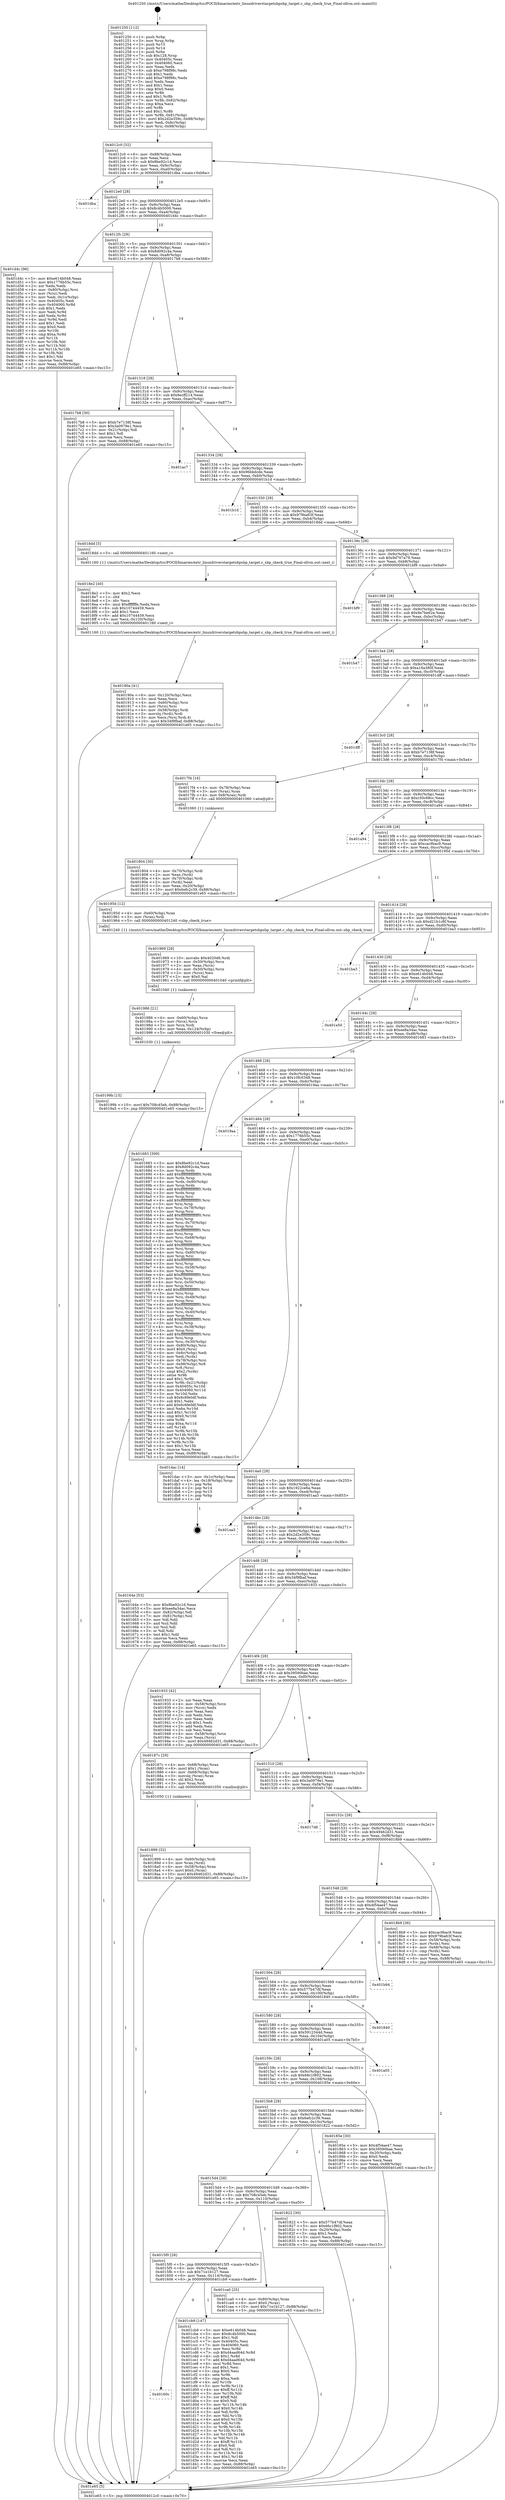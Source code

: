 digraph "0x401250" {
  label = "0x401250 (/mnt/c/Users/mathe/Desktop/tcc/POCII/binaries/extr_linuxdriverstargetsbpsbp_target.c_sbp_check_true_Final-ollvm.out::main(0))"
  labelloc = "t"
  node[shape=record]

  Entry [label="",width=0.3,height=0.3,shape=circle,fillcolor=black,style=filled]
  "0x4012c0" [label="{
     0x4012c0 [32]\l
     | [instrs]\l
     &nbsp;&nbsp;0x4012c0 \<+6\>: mov -0x88(%rbp),%eax\l
     &nbsp;&nbsp;0x4012c6 \<+2\>: mov %eax,%ecx\l
     &nbsp;&nbsp;0x4012c8 \<+6\>: sub $0x8be92c1d,%ecx\l
     &nbsp;&nbsp;0x4012ce \<+6\>: mov %eax,-0x9c(%rbp)\l
     &nbsp;&nbsp;0x4012d4 \<+6\>: mov %ecx,-0xa0(%rbp)\l
     &nbsp;&nbsp;0x4012da \<+6\>: je 0000000000401dba \<main+0xb6a\>\l
  }"]
  "0x401dba" [label="{
     0x401dba\l
  }", style=dashed]
  "0x4012e0" [label="{
     0x4012e0 [28]\l
     | [instrs]\l
     &nbsp;&nbsp;0x4012e0 \<+5\>: jmp 00000000004012e5 \<main+0x95\>\l
     &nbsp;&nbsp;0x4012e5 \<+6\>: mov -0x9c(%rbp),%eax\l
     &nbsp;&nbsp;0x4012eb \<+5\>: sub $0x8c4b5000,%eax\l
     &nbsp;&nbsp;0x4012f0 \<+6\>: mov %eax,-0xa4(%rbp)\l
     &nbsp;&nbsp;0x4012f6 \<+6\>: je 0000000000401d4c \<main+0xafc\>\l
  }"]
  Exit [label="",width=0.3,height=0.3,shape=circle,fillcolor=black,style=filled,peripheries=2]
  "0x401d4c" [label="{
     0x401d4c [96]\l
     | [instrs]\l
     &nbsp;&nbsp;0x401d4c \<+5\>: mov $0xe614b048,%eax\l
     &nbsp;&nbsp;0x401d51 \<+5\>: mov $0x1776b55c,%ecx\l
     &nbsp;&nbsp;0x401d56 \<+2\>: xor %edx,%edx\l
     &nbsp;&nbsp;0x401d58 \<+4\>: mov -0x80(%rbp),%rsi\l
     &nbsp;&nbsp;0x401d5c \<+2\>: mov (%rsi),%edi\l
     &nbsp;&nbsp;0x401d5e \<+3\>: mov %edi,-0x1c(%rbp)\l
     &nbsp;&nbsp;0x401d61 \<+7\>: mov 0x40405c,%edi\l
     &nbsp;&nbsp;0x401d68 \<+8\>: mov 0x404060,%r8d\l
     &nbsp;&nbsp;0x401d70 \<+3\>: sub $0x1,%edx\l
     &nbsp;&nbsp;0x401d73 \<+3\>: mov %edi,%r9d\l
     &nbsp;&nbsp;0x401d76 \<+3\>: add %edx,%r9d\l
     &nbsp;&nbsp;0x401d79 \<+4\>: imul %r9d,%edi\l
     &nbsp;&nbsp;0x401d7d \<+3\>: and $0x1,%edi\l
     &nbsp;&nbsp;0x401d80 \<+3\>: cmp $0x0,%edi\l
     &nbsp;&nbsp;0x401d83 \<+4\>: sete %r10b\l
     &nbsp;&nbsp;0x401d87 \<+4\>: cmp $0xa,%r8d\l
     &nbsp;&nbsp;0x401d8b \<+4\>: setl %r11b\l
     &nbsp;&nbsp;0x401d8f \<+3\>: mov %r10b,%bl\l
     &nbsp;&nbsp;0x401d92 \<+3\>: and %r11b,%bl\l
     &nbsp;&nbsp;0x401d95 \<+3\>: xor %r11b,%r10b\l
     &nbsp;&nbsp;0x401d98 \<+3\>: or %r10b,%bl\l
     &nbsp;&nbsp;0x401d9b \<+3\>: test $0x1,%bl\l
     &nbsp;&nbsp;0x401d9e \<+3\>: cmovne %ecx,%eax\l
     &nbsp;&nbsp;0x401da1 \<+6\>: mov %eax,-0x88(%rbp)\l
     &nbsp;&nbsp;0x401da7 \<+5\>: jmp 0000000000401e65 \<main+0xc15\>\l
  }"]
  "0x4012fc" [label="{
     0x4012fc [28]\l
     | [instrs]\l
     &nbsp;&nbsp;0x4012fc \<+5\>: jmp 0000000000401301 \<main+0xb1\>\l
     &nbsp;&nbsp;0x401301 \<+6\>: mov -0x9c(%rbp),%eax\l
     &nbsp;&nbsp;0x401307 \<+5\>: sub $0x8d092c4a,%eax\l
     &nbsp;&nbsp;0x40130c \<+6\>: mov %eax,-0xa8(%rbp)\l
     &nbsp;&nbsp;0x401312 \<+6\>: je 00000000004017b8 \<main+0x568\>\l
  }"]
  "0x40160c" [label="{
     0x40160c\l
  }", style=dashed]
  "0x4017b8" [label="{
     0x4017b8 [30]\l
     | [instrs]\l
     &nbsp;&nbsp;0x4017b8 \<+5\>: mov $0xb7e7138f,%eax\l
     &nbsp;&nbsp;0x4017bd \<+5\>: mov $0x3a0979e1,%ecx\l
     &nbsp;&nbsp;0x4017c2 \<+3\>: mov -0x21(%rbp),%dl\l
     &nbsp;&nbsp;0x4017c5 \<+3\>: test $0x1,%dl\l
     &nbsp;&nbsp;0x4017c8 \<+3\>: cmovne %ecx,%eax\l
     &nbsp;&nbsp;0x4017cb \<+6\>: mov %eax,-0x88(%rbp)\l
     &nbsp;&nbsp;0x4017d1 \<+5\>: jmp 0000000000401e65 \<main+0xc15\>\l
  }"]
  "0x401318" [label="{
     0x401318 [28]\l
     | [instrs]\l
     &nbsp;&nbsp;0x401318 \<+5\>: jmp 000000000040131d \<main+0xcd\>\l
     &nbsp;&nbsp;0x40131d \<+6\>: mov -0x9c(%rbp),%eax\l
     &nbsp;&nbsp;0x401323 \<+5\>: sub $0x8ecff214,%eax\l
     &nbsp;&nbsp;0x401328 \<+6\>: mov %eax,-0xac(%rbp)\l
     &nbsp;&nbsp;0x40132e \<+6\>: je 0000000000401ac7 \<main+0x877\>\l
  }"]
  "0x401cb9" [label="{
     0x401cb9 [147]\l
     | [instrs]\l
     &nbsp;&nbsp;0x401cb9 \<+5\>: mov $0xe614b048,%eax\l
     &nbsp;&nbsp;0x401cbe \<+5\>: mov $0x8c4b5000,%ecx\l
     &nbsp;&nbsp;0x401cc3 \<+2\>: mov $0x1,%dl\l
     &nbsp;&nbsp;0x401cc5 \<+7\>: mov 0x40405c,%esi\l
     &nbsp;&nbsp;0x401ccc \<+7\>: mov 0x404060,%edi\l
     &nbsp;&nbsp;0x401cd3 \<+3\>: mov %esi,%r8d\l
     &nbsp;&nbsp;0x401cd6 \<+7\>: sub $0xd4aad64d,%r8d\l
     &nbsp;&nbsp;0x401cdd \<+4\>: sub $0x1,%r8d\l
     &nbsp;&nbsp;0x401ce1 \<+7\>: add $0xd4aad64d,%r8d\l
     &nbsp;&nbsp;0x401ce8 \<+4\>: imul %r8d,%esi\l
     &nbsp;&nbsp;0x401cec \<+3\>: and $0x1,%esi\l
     &nbsp;&nbsp;0x401cef \<+3\>: cmp $0x0,%esi\l
     &nbsp;&nbsp;0x401cf2 \<+4\>: sete %r9b\l
     &nbsp;&nbsp;0x401cf6 \<+3\>: cmp $0xa,%edi\l
     &nbsp;&nbsp;0x401cf9 \<+4\>: setl %r10b\l
     &nbsp;&nbsp;0x401cfd \<+3\>: mov %r9b,%r11b\l
     &nbsp;&nbsp;0x401d00 \<+4\>: xor $0xff,%r11b\l
     &nbsp;&nbsp;0x401d04 \<+3\>: mov %r10b,%bl\l
     &nbsp;&nbsp;0x401d07 \<+3\>: xor $0xff,%bl\l
     &nbsp;&nbsp;0x401d0a \<+3\>: xor $0x0,%dl\l
     &nbsp;&nbsp;0x401d0d \<+3\>: mov %r11b,%r14b\l
     &nbsp;&nbsp;0x401d10 \<+4\>: and $0x0,%r14b\l
     &nbsp;&nbsp;0x401d14 \<+3\>: and %dl,%r9b\l
     &nbsp;&nbsp;0x401d17 \<+3\>: mov %bl,%r15b\l
     &nbsp;&nbsp;0x401d1a \<+4\>: and $0x0,%r15b\l
     &nbsp;&nbsp;0x401d1e \<+3\>: and %dl,%r10b\l
     &nbsp;&nbsp;0x401d21 \<+3\>: or %r9b,%r14b\l
     &nbsp;&nbsp;0x401d24 \<+3\>: or %r10b,%r15b\l
     &nbsp;&nbsp;0x401d27 \<+3\>: xor %r15b,%r14b\l
     &nbsp;&nbsp;0x401d2a \<+3\>: or %bl,%r11b\l
     &nbsp;&nbsp;0x401d2d \<+4\>: xor $0xff,%r11b\l
     &nbsp;&nbsp;0x401d31 \<+3\>: or $0x0,%dl\l
     &nbsp;&nbsp;0x401d34 \<+3\>: and %dl,%r11b\l
     &nbsp;&nbsp;0x401d37 \<+3\>: or %r11b,%r14b\l
     &nbsp;&nbsp;0x401d3a \<+4\>: test $0x1,%r14b\l
     &nbsp;&nbsp;0x401d3e \<+3\>: cmovne %ecx,%eax\l
     &nbsp;&nbsp;0x401d41 \<+6\>: mov %eax,-0x88(%rbp)\l
     &nbsp;&nbsp;0x401d47 \<+5\>: jmp 0000000000401e65 \<main+0xc15\>\l
  }"]
  "0x401ac7" [label="{
     0x401ac7\l
  }", style=dashed]
  "0x401334" [label="{
     0x401334 [28]\l
     | [instrs]\l
     &nbsp;&nbsp;0x401334 \<+5\>: jmp 0000000000401339 \<main+0xe9\>\l
     &nbsp;&nbsp;0x401339 \<+6\>: mov -0x9c(%rbp),%eax\l
     &nbsp;&nbsp;0x40133f \<+5\>: sub $0x96bbdcde,%eax\l
     &nbsp;&nbsp;0x401344 \<+6\>: mov %eax,-0xb0(%rbp)\l
     &nbsp;&nbsp;0x40134a \<+6\>: je 0000000000401b1d \<main+0x8cd\>\l
  }"]
  "0x4015f0" [label="{
     0x4015f0 [28]\l
     | [instrs]\l
     &nbsp;&nbsp;0x4015f0 \<+5\>: jmp 00000000004015f5 \<main+0x3a5\>\l
     &nbsp;&nbsp;0x4015f5 \<+6\>: mov -0x9c(%rbp),%eax\l
     &nbsp;&nbsp;0x4015fb \<+5\>: sub $0x71e1b127,%eax\l
     &nbsp;&nbsp;0x401600 \<+6\>: mov %eax,-0x114(%rbp)\l
     &nbsp;&nbsp;0x401606 \<+6\>: je 0000000000401cb9 \<main+0xa69\>\l
  }"]
  "0x401b1d" [label="{
     0x401b1d\l
  }", style=dashed]
  "0x401350" [label="{
     0x401350 [28]\l
     | [instrs]\l
     &nbsp;&nbsp;0x401350 \<+5\>: jmp 0000000000401355 \<main+0x105\>\l
     &nbsp;&nbsp;0x401355 \<+6\>: mov -0x9c(%rbp),%eax\l
     &nbsp;&nbsp;0x40135b \<+5\>: sub $0x979ba63f,%eax\l
     &nbsp;&nbsp;0x401360 \<+6\>: mov %eax,-0xb4(%rbp)\l
     &nbsp;&nbsp;0x401366 \<+6\>: je 00000000004018dd \<main+0x68d\>\l
  }"]
  "0x401ca0" [label="{
     0x401ca0 [25]\l
     | [instrs]\l
     &nbsp;&nbsp;0x401ca0 \<+4\>: mov -0x80(%rbp),%rax\l
     &nbsp;&nbsp;0x401ca4 \<+6\>: movl $0x0,(%rax)\l
     &nbsp;&nbsp;0x401caa \<+10\>: movl $0x71e1b127,-0x88(%rbp)\l
     &nbsp;&nbsp;0x401cb4 \<+5\>: jmp 0000000000401e65 \<main+0xc15\>\l
  }"]
  "0x4018dd" [label="{
     0x4018dd [5]\l
     | [instrs]\l
     &nbsp;&nbsp;0x4018dd \<+5\>: call 0000000000401160 \<next_i\>\l
     | [calls]\l
     &nbsp;&nbsp;0x401160 \{1\} (/mnt/c/Users/mathe/Desktop/tcc/POCII/binaries/extr_linuxdriverstargetsbpsbp_target.c_sbp_check_true_Final-ollvm.out::next_i)\l
  }"]
  "0x40136c" [label="{
     0x40136c [28]\l
     | [instrs]\l
     &nbsp;&nbsp;0x40136c \<+5\>: jmp 0000000000401371 \<main+0x121\>\l
     &nbsp;&nbsp;0x401371 \<+6\>: mov -0x9c(%rbp),%eax\l
     &nbsp;&nbsp;0x401377 \<+5\>: sub $0x9d767a79,%eax\l
     &nbsp;&nbsp;0x40137c \<+6\>: mov %eax,-0xb8(%rbp)\l
     &nbsp;&nbsp;0x401382 \<+6\>: je 0000000000401bf9 \<main+0x9a9\>\l
  }"]
  "0x40199b" [label="{
     0x40199b [15]\l
     | [instrs]\l
     &nbsp;&nbsp;0x40199b \<+10\>: movl $0x708c45eb,-0x88(%rbp)\l
     &nbsp;&nbsp;0x4019a5 \<+5\>: jmp 0000000000401e65 \<main+0xc15\>\l
  }"]
  "0x401bf9" [label="{
     0x401bf9\l
  }", style=dashed]
  "0x401388" [label="{
     0x401388 [28]\l
     | [instrs]\l
     &nbsp;&nbsp;0x401388 \<+5\>: jmp 000000000040138d \<main+0x13d\>\l
     &nbsp;&nbsp;0x40138d \<+6\>: mov -0x9c(%rbp),%eax\l
     &nbsp;&nbsp;0x401393 \<+5\>: sub $0x9e7be62e,%eax\l
     &nbsp;&nbsp;0x401398 \<+6\>: mov %eax,-0xbc(%rbp)\l
     &nbsp;&nbsp;0x40139e \<+6\>: je 0000000000401b47 \<main+0x8f7\>\l
  }"]
  "0x401986" [label="{
     0x401986 [21]\l
     | [instrs]\l
     &nbsp;&nbsp;0x401986 \<+4\>: mov -0x60(%rbp),%rcx\l
     &nbsp;&nbsp;0x40198a \<+3\>: mov (%rcx),%rcx\l
     &nbsp;&nbsp;0x40198d \<+3\>: mov %rcx,%rdi\l
     &nbsp;&nbsp;0x401990 \<+6\>: mov %eax,-0x124(%rbp)\l
     &nbsp;&nbsp;0x401996 \<+5\>: call 0000000000401030 \<free@plt\>\l
     | [calls]\l
     &nbsp;&nbsp;0x401030 \{1\} (unknown)\l
  }"]
  "0x401b47" [label="{
     0x401b47\l
  }", style=dashed]
  "0x4013a4" [label="{
     0x4013a4 [28]\l
     | [instrs]\l
     &nbsp;&nbsp;0x4013a4 \<+5\>: jmp 00000000004013a9 \<main+0x159\>\l
     &nbsp;&nbsp;0x4013a9 \<+6\>: mov -0x9c(%rbp),%eax\l
     &nbsp;&nbsp;0x4013af \<+5\>: sub $0xa16a380f,%eax\l
     &nbsp;&nbsp;0x4013b4 \<+6\>: mov %eax,-0xc0(%rbp)\l
     &nbsp;&nbsp;0x4013ba \<+6\>: je 0000000000401dff \<main+0xbaf\>\l
  }"]
  "0x401969" [label="{
     0x401969 [29]\l
     | [instrs]\l
     &nbsp;&nbsp;0x401969 \<+10\>: movabs $0x4020d6,%rdi\l
     &nbsp;&nbsp;0x401973 \<+4\>: mov -0x50(%rbp),%rcx\l
     &nbsp;&nbsp;0x401977 \<+2\>: mov %eax,(%rcx)\l
     &nbsp;&nbsp;0x401979 \<+4\>: mov -0x50(%rbp),%rcx\l
     &nbsp;&nbsp;0x40197d \<+2\>: mov (%rcx),%esi\l
     &nbsp;&nbsp;0x40197f \<+2\>: mov $0x0,%al\l
     &nbsp;&nbsp;0x401981 \<+5\>: call 0000000000401040 \<printf@plt\>\l
     | [calls]\l
     &nbsp;&nbsp;0x401040 \{1\} (unknown)\l
  }"]
  "0x401dff" [label="{
     0x401dff\l
  }", style=dashed]
  "0x4013c0" [label="{
     0x4013c0 [28]\l
     | [instrs]\l
     &nbsp;&nbsp;0x4013c0 \<+5\>: jmp 00000000004013c5 \<main+0x175\>\l
     &nbsp;&nbsp;0x4013c5 \<+6\>: mov -0x9c(%rbp),%eax\l
     &nbsp;&nbsp;0x4013cb \<+5\>: sub $0xb7e7138f,%eax\l
     &nbsp;&nbsp;0x4013d0 \<+6\>: mov %eax,-0xc4(%rbp)\l
     &nbsp;&nbsp;0x4013d6 \<+6\>: je 00000000004017f4 \<main+0x5a4\>\l
  }"]
  "0x40190a" [label="{
     0x40190a [41]\l
     | [instrs]\l
     &nbsp;&nbsp;0x40190a \<+6\>: mov -0x120(%rbp),%ecx\l
     &nbsp;&nbsp;0x401910 \<+3\>: imul %eax,%ecx\l
     &nbsp;&nbsp;0x401913 \<+4\>: mov -0x60(%rbp),%rsi\l
     &nbsp;&nbsp;0x401917 \<+3\>: mov (%rsi),%rsi\l
     &nbsp;&nbsp;0x40191a \<+4\>: mov -0x58(%rbp),%rdi\l
     &nbsp;&nbsp;0x40191e \<+3\>: movslq (%rdi),%rdi\l
     &nbsp;&nbsp;0x401921 \<+3\>: mov %ecx,(%rsi,%rdi,4)\l
     &nbsp;&nbsp;0x401924 \<+10\>: movl $0x34f9fbaf,-0x88(%rbp)\l
     &nbsp;&nbsp;0x40192e \<+5\>: jmp 0000000000401e65 \<main+0xc15\>\l
  }"]
  "0x4017f4" [label="{
     0x4017f4 [16]\l
     | [instrs]\l
     &nbsp;&nbsp;0x4017f4 \<+4\>: mov -0x78(%rbp),%rax\l
     &nbsp;&nbsp;0x4017f8 \<+3\>: mov (%rax),%rax\l
     &nbsp;&nbsp;0x4017fb \<+4\>: mov 0x8(%rax),%rdi\l
     &nbsp;&nbsp;0x4017ff \<+5\>: call 0000000000401060 \<atoi@plt\>\l
     | [calls]\l
     &nbsp;&nbsp;0x401060 \{1\} (unknown)\l
  }"]
  "0x4013dc" [label="{
     0x4013dc [28]\l
     | [instrs]\l
     &nbsp;&nbsp;0x4013dc \<+5\>: jmp 00000000004013e1 \<main+0x191\>\l
     &nbsp;&nbsp;0x4013e1 \<+6\>: mov -0x9c(%rbp),%eax\l
     &nbsp;&nbsp;0x4013e7 \<+5\>: sub $0xc50c68cc,%eax\l
     &nbsp;&nbsp;0x4013ec \<+6\>: mov %eax,-0xc8(%rbp)\l
     &nbsp;&nbsp;0x4013f2 \<+6\>: je 0000000000401a94 \<main+0x844\>\l
  }"]
  "0x4018e2" [label="{
     0x4018e2 [40]\l
     | [instrs]\l
     &nbsp;&nbsp;0x4018e2 \<+5\>: mov $0x2,%ecx\l
     &nbsp;&nbsp;0x4018e7 \<+1\>: cltd\l
     &nbsp;&nbsp;0x4018e8 \<+2\>: idiv %ecx\l
     &nbsp;&nbsp;0x4018ea \<+6\>: imul $0xfffffffe,%edx,%ecx\l
     &nbsp;&nbsp;0x4018f0 \<+6\>: sub $0x10744459,%ecx\l
     &nbsp;&nbsp;0x4018f6 \<+3\>: add $0x1,%ecx\l
     &nbsp;&nbsp;0x4018f9 \<+6\>: add $0x10744459,%ecx\l
     &nbsp;&nbsp;0x4018ff \<+6\>: mov %ecx,-0x120(%rbp)\l
     &nbsp;&nbsp;0x401905 \<+5\>: call 0000000000401160 \<next_i\>\l
     | [calls]\l
     &nbsp;&nbsp;0x401160 \{1\} (/mnt/c/Users/mathe/Desktop/tcc/POCII/binaries/extr_linuxdriverstargetsbpsbp_target.c_sbp_check_true_Final-ollvm.out::next_i)\l
  }"]
  "0x401a94" [label="{
     0x401a94\l
  }", style=dashed]
  "0x4013f8" [label="{
     0x4013f8 [28]\l
     | [instrs]\l
     &nbsp;&nbsp;0x4013f8 \<+5\>: jmp 00000000004013fd \<main+0x1ad\>\l
     &nbsp;&nbsp;0x4013fd \<+6\>: mov -0x9c(%rbp),%eax\l
     &nbsp;&nbsp;0x401403 \<+5\>: sub $0xcac9bac9,%eax\l
     &nbsp;&nbsp;0x401408 \<+6\>: mov %eax,-0xcc(%rbp)\l
     &nbsp;&nbsp;0x40140e \<+6\>: je 000000000040195d \<main+0x70d\>\l
  }"]
  "0x401899" [label="{
     0x401899 [32]\l
     | [instrs]\l
     &nbsp;&nbsp;0x401899 \<+4\>: mov -0x60(%rbp),%rdi\l
     &nbsp;&nbsp;0x40189d \<+3\>: mov %rax,(%rdi)\l
     &nbsp;&nbsp;0x4018a0 \<+4\>: mov -0x58(%rbp),%rax\l
     &nbsp;&nbsp;0x4018a4 \<+6\>: movl $0x0,(%rax)\l
     &nbsp;&nbsp;0x4018aa \<+10\>: movl $0x49462d31,-0x88(%rbp)\l
     &nbsp;&nbsp;0x4018b4 \<+5\>: jmp 0000000000401e65 \<main+0xc15\>\l
  }"]
  "0x40195d" [label="{
     0x40195d [12]\l
     | [instrs]\l
     &nbsp;&nbsp;0x40195d \<+4\>: mov -0x60(%rbp),%rax\l
     &nbsp;&nbsp;0x401961 \<+3\>: mov (%rax),%rdi\l
     &nbsp;&nbsp;0x401964 \<+5\>: call 0000000000401240 \<sbp_check_true\>\l
     | [calls]\l
     &nbsp;&nbsp;0x401240 \{1\} (/mnt/c/Users/mathe/Desktop/tcc/POCII/binaries/extr_linuxdriverstargetsbpsbp_target.c_sbp_check_true_Final-ollvm.out::sbp_check_true)\l
  }"]
  "0x401414" [label="{
     0x401414 [28]\l
     | [instrs]\l
     &nbsp;&nbsp;0x401414 \<+5\>: jmp 0000000000401419 \<main+0x1c9\>\l
     &nbsp;&nbsp;0x401419 \<+6\>: mov -0x9c(%rbp),%eax\l
     &nbsp;&nbsp;0x40141f \<+5\>: sub $0xd21b1c8f,%eax\l
     &nbsp;&nbsp;0x401424 \<+6\>: mov %eax,-0xd0(%rbp)\l
     &nbsp;&nbsp;0x40142a \<+6\>: je 0000000000401ba3 \<main+0x953\>\l
  }"]
  "0x4015d4" [label="{
     0x4015d4 [28]\l
     | [instrs]\l
     &nbsp;&nbsp;0x4015d4 \<+5\>: jmp 00000000004015d9 \<main+0x389\>\l
     &nbsp;&nbsp;0x4015d9 \<+6\>: mov -0x9c(%rbp),%eax\l
     &nbsp;&nbsp;0x4015df \<+5\>: sub $0x708c45eb,%eax\l
     &nbsp;&nbsp;0x4015e4 \<+6\>: mov %eax,-0x110(%rbp)\l
     &nbsp;&nbsp;0x4015ea \<+6\>: je 0000000000401ca0 \<main+0xa50\>\l
  }"]
  "0x401ba3" [label="{
     0x401ba3\l
  }", style=dashed]
  "0x401430" [label="{
     0x401430 [28]\l
     | [instrs]\l
     &nbsp;&nbsp;0x401430 \<+5\>: jmp 0000000000401435 \<main+0x1e5\>\l
     &nbsp;&nbsp;0x401435 \<+6\>: mov -0x9c(%rbp),%eax\l
     &nbsp;&nbsp;0x40143b \<+5\>: sub $0xe614b048,%eax\l
     &nbsp;&nbsp;0x401440 \<+6\>: mov %eax,-0xd4(%rbp)\l
     &nbsp;&nbsp;0x401446 \<+6\>: je 0000000000401e50 \<main+0xc00\>\l
  }"]
  "0x401822" [label="{
     0x401822 [30]\l
     | [instrs]\l
     &nbsp;&nbsp;0x401822 \<+5\>: mov $0x577b47df,%eax\l
     &nbsp;&nbsp;0x401827 \<+5\>: mov $0x66c1f802,%ecx\l
     &nbsp;&nbsp;0x40182c \<+3\>: mov -0x20(%rbp),%edx\l
     &nbsp;&nbsp;0x40182f \<+3\>: cmp $0x1,%edx\l
     &nbsp;&nbsp;0x401832 \<+3\>: cmovl %ecx,%eax\l
     &nbsp;&nbsp;0x401835 \<+6\>: mov %eax,-0x88(%rbp)\l
     &nbsp;&nbsp;0x40183b \<+5\>: jmp 0000000000401e65 \<main+0xc15\>\l
  }"]
  "0x401e50" [label="{
     0x401e50\l
  }", style=dashed]
  "0x40144c" [label="{
     0x40144c [28]\l
     | [instrs]\l
     &nbsp;&nbsp;0x40144c \<+5\>: jmp 0000000000401451 \<main+0x201\>\l
     &nbsp;&nbsp;0x401451 \<+6\>: mov -0x9c(%rbp),%eax\l
     &nbsp;&nbsp;0x401457 \<+5\>: sub $0xee8a34ac,%eax\l
     &nbsp;&nbsp;0x40145c \<+6\>: mov %eax,-0xd8(%rbp)\l
     &nbsp;&nbsp;0x401462 \<+6\>: je 0000000000401683 \<main+0x433\>\l
  }"]
  "0x4015b8" [label="{
     0x4015b8 [28]\l
     | [instrs]\l
     &nbsp;&nbsp;0x4015b8 \<+5\>: jmp 00000000004015bd \<main+0x36d\>\l
     &nbsp;&nbsp;0x4015bd \<+6\>: mov -0x9c(%rbp),%eax\l
     &nbsp;&nbsp;0x4015c3 \<+5\>: sub $0x6efc2c39,%eax\l
     &nbsp;&nbsp;0x4015c8 \<+6\>: mov %eax,-0x10c(%rbp)\l
     &nbsp;&nbsp;0x4015ce \<+6\>: je 0000000000401822 \<main+0x5d2\>\l
  }"]
  "0x401683" [label="{
     0x401683 [309]\l
     | [instrs]\l
     &nbsp;&nbsp;0x401683 \<+5\>: mov $0x8be92c1d,%eax\l
     &nbsp;&nbsp;0x401688 \<+5\>: mov $0x8d092c4a,%ecx\l
     &nbsp;&nbsp;0x40168d \<+3\>: mov %rsp,%rdx\l
     &nbsp;&nbsp;0x401690 \<+4\>: add $0xfffffffffffffff0,%rdx\l
     &nbsp;&nbsp;0x401694 \<+3\>: mov %rdx,%rsp\l
     &nbsp;&nbsp;0x401697 \<+4\>: mov %rdx,-0x80(%rbp)\l
     &nbsp;&nbsp;0x40169b \<+3\>: mov %rsp,%rdx\l
     &nbsp;&nbsp;0x40169e \<+4\>: add $0xfffffffffffffff0,%rdx\l
     &nbsp;&nbsp;0x4016a2 \<+3\>: mov %rdx,%rsp\l
     &nbsp;&nbsp;0x4016a5 \<+3\>: mov %rsp,%rsi\l
     &nbsp;&nbsp;0x4016a8 \<+4\>: add $0xfffffffffffffff0,%rsi\l
     &nbsp;&nbsp;0x4016ac \<+3\>: mov %rsi,%rsp\l
     &nbsp;&nbsp;0x4016af \<+4\>: mov %rsi,-0x78(%rbp)\l
     &nbsp;&nbsp;0x4016b3 \<+3\>: mov %rsp,%rsi\l
     &nbsp;&nbsp;0x4016b6 \<+4\>: add $0xfffffffffffffff0,%rsi\l
     &nbsp;&nbsp;0x4016ba \<+3\>: mov %rsi,%rsp\l
     &nbsp;&nbsp;0x4016bd \<+4\>: mov %rsi,-0x70(%rbp)\l
     &nbsp;&nbsp;0x4016c1 \<+3\>: mov %rsp,%rsi\l
     &nbsp;&nbsp;0x4016c4 \<+4\>: add $0xfffffffffffffff0,%rsi\l
     &nbsp;&nbsp;0x4016c8 \<+3\>: mov %rsi,%rsp\l
     &nbsp;&nbsp;0x4016cb \<+4\>: mov %rsi,-0x68(%rbp)\l
     &nbsp;&nbsp;0x4016cf \<+3\>: mov %rsp,%rsi\l
     &nbsp;&nbsp;0x4016d2 \<+4\>: add $0xfffffffffffffff0,%rsi\l
     &nbsp;&nbsp;0x4016d6 \<+3\>: mov %rsi,%rsp\l
     &nbsp;&nbsp;0x4016d9 \<+4\>: mov %rsi,-0x60(%rbp)\l
     &nbsp;&nbsp;0x4016dd \<+3\>: mov %rsp,%rsi\l
     &nbsp;&nbsp;0x4016e0 \<+4\>: add $0xfffffffffffffff0,%rsi\l
     &nbsp;&nbsp;0x4016e4 \<+3\>: mov %rsi,%rsp\l
     &nbsp;&nbsp;0x4016e7 \<+4\>: mov %rsi,-0x58(%rbp)\l
     &nbsp;&nbsp;0x4016eb \<+3\>: mov %rsp,%rsi\l
     &nbsp;&nbsp;0x4016ee \<+4\>: add $0xfffffffffffffff0,%rsi\l
     &nbsp;&nbsp;0x4016f2 \<+3\>: mov %rsi,%rsp\l
     &nbsp;&nbsp;0x4016f5 \<+4\>: mov %rsi,-0x50(%rbp)\l
     &nbsp;&nbsp;0x4016f9 \<+3\>: mov %rsp,%rsi\l
     &nbsp;&nbsp;0x4016fc \<+4\>: add $0xfffffffffffffff0,%rsi\l
     &nbsp;&nbsp;0x401700 \<+3\>: mov %rsi,%rsp\l
     &nbsp;&nbsp;0x401703 \<+4\>: mov %rsi,-0x48(%rbp)\l
     &nbsp;&nbsp;0x401707 \<+3\>: mov %rsp,%rsi\l
     &nbsp;&nbsp;0x40170a \<+4\>: add $0xfffffffffffffff0,%rsi\l
     &nbsp;&nbsp;0x40170e \<+3\>: mov %rsi,%rsp\l
     &nbsp;&nbsp;0x401711 \<+4\>: mov %rsi,-0x40(%rbp)\l
     &nbsp;&nbsp;0x401715 \<+3\>: mov %rsp,%rsi\l
     &nbsp;&nbsp;0x401718 \<+4\>: add $0xfffffffffffffff0,%rsi\l
     &nbsp;&nbsp;0x40171c \<+3\>: mov %rsi,%rsp\l
     &nbsp;&nbsp;0x40171f \<+4\>: mov %rsi,-0x38(%rbp)\l
     &nbsp;&nbsp;0x401723 \<+3\>: mov %rsp,%rsi\l
     &nbsp;&nbsp;0x401726 \<+4\>: add $0xfffffffffffffff0,%rsi\l
     &nbsp;&nbsp;0x40172a \<+3\>: mov %rsi,%rsp\l
     &nbsp;&nbsp;0x40172d \<+4\>: mov %rsi,-0x30(%rbp)\l
     &nbsp;&nbsp;0x401731 \<+4\>: mov -0x80(%rbp),%rsi\l
     &nbsp;&nbsp;0x401735 \<+6\>: movl $0x0,(%rsi)\l
     &nbsp;&nbsp;0x40173b \<+6\>: mov -0x8c(%rbp),%edi\l
     &nbsp;&nbsp;0x401741 \<+2\>: mov %edi,(%rdx)\l
     &nbsp;&nbsp;0x401743 \<+4\>: mov -0x78(%rbp),%rsi\l
     &nbsp;&nbsp;0x401747 \<+7\>: mov -0x98(%rbp),%r8\l
     &nbsp;&nbsp;0x40174e \<+3\>: mov %r8,(%rsi)\l
     &nbsp;&nbsp;0x401751 \<+3\>: cmpl $0x2,(%rdx)\l
     &nbsp;&nbsp;0x401754 \<+4\>: setne %r9b\l
     &nbsp;&nbsp;0x401758 \<+4\>: and $0x1,%r9b\l
     &nbsp;&nbsp;0x40175c \<+4\>: mov %r9b,-0x21(%rbp)\l
     &nbsp;&nbsp;0x401760 \<+8\>: mov 0x40405c,%r10d\l
     &nbsp;&nbsp;0x401768 \<+8\>: mov 0x404060,%r11d\l
     &nbsp;&nbsp;0x401770 \<+3\>: mov %r10d,%ebx\l
     &nbsp;&nbsp;0x401773 \<+6\>: sub $0x6c6fe0df,%ebx\l
     &nbsp;&nbsp;0x401779 \<+3\>: sub $0x1,%ebx\l
     &nbsp;&nbsp;0x40177c \<+6\>: add $0x6c6fe0df,%ebx\l
     &nbsp;&nbsp;0x401782 \<+4\>: imul %ebx,%r10d\l
     &nbsp;&nbsp;0x401786 \<+4\>: and $0x1,%r10d\l
     &nbsp;&nbsp;0x40178a \<+4\>: cmp $0x0,%r10d\l
     &nbsp;&nbsp;0x40178e \<+4\>: sete %r9b\l
     &nbsp;&nbsp;0x401792 \<+4\>: cmp $0xa,%r11d\l
     &nbsp;&nbsp;0x401796 \<+4\>: setl %r14b\l
     &nbsp;&nbsp;0x40179a \<+3\>: mov %r9b,%r15b\l
     &nbsp;&nbsp;0x40179d \<+3\>: and %r14b,%r15b\l
     &nbsp;&nbsp;0x4017a0 \<+3\>: xor %r14b,%r9b\l
     &nbsp;&nbsp;0x4017a3 \<+3\>: or %r9b,%r15b\l
     &nbsp;&nbsp;0x4017a6 \<+4\>: test $0x1,%r15b\l
     &nbsp;&nbsp;0x4017aa \<+3\>: cmovne %ecx,%eax\l
     &nbsp;&nbsp;0x4017ad \<+6\>: mov %eax,-0x88(%rbp)\l
     &nbsp;&nbsp;0x4017b3 \<+5\>: jmp 0000000000401e65 \<main+0xc15\>\l
  }"]
  "0x401468" [label="{
     0x401468 [28]\l
     | [instrs]\l
     &nbsp;&nbsp;0x401468 \<+5\>: jmp 000000000040146d \<main+0x21d\>\l
     &nbsp;&nbsp;0x40146d \<+6\>: mov -0x9c(%rbp),%eax\l
     &nbsp;&nbsp;0x401473 \<+5\>: sub $0x10fc0348,%eax\l
     &nbsp;&nbsp;0x401478 \<+6\>: mov %eax,-0xdc(%rbp)\l
     &nbsp;&nbsp;0x40147e \<+6\>: je 00000000004019aa \<main+0x75a\>\l
  }"]
  "0x40185e" [label="{
     0x40185e [30]\l
     | [instrs]\l
     &nbsp;&nbsp;0x40185e \<+5\>: mov $0x4f54ae47,%eax\l
     &nbsp;&nbsp;0x401863 \<+5\>: mov $0x39590bae,%ecx\l
     &nbsp;&nbsp;0x401868 \<+3\>: mov -0x20(%rbp),%edx\l
     &nbsp;&nbsp;0x40186b \<+3\>: cmp $0x0,%edx\l
     &nbsp;&nbsp;0x40186e \<+3\>: cmove %ecx,%eax\l
     &nbsp;&nbsp;0x401871 \<+6\>: mov %eax,-0x88(%rbp)\l
     &nbsp;&nbsp;0x401877 \<+5\>: jmp 0000000000401e65 \<main+0xc15\>\l
  }"]
  "0x4019aa" [label="{
     0x4019aa\l
  }", style=dashed]
  "0x401484" [label="{
     0x401484 [28]\l
     | [instrs]\l
     &nbsp;&nbsp;0x401484 \<+5\>: jmp 0000000000401489 \<main+0x239\>\l
     &nbsp;&nbsp;0x401489 \<+6\>: mov -0x9c(%rbp),%eax\l
     &nbsp;&nbsp;0x40148f \<+5\>: sub $0x1776b55c,%eax\l
     &nbsp;&nbsp;0x401494 \<+6\>: mov %eax,-0xe0(%rbp)\l
     &nbsp;&nbsp;0x40149a \<+6\>: je 0000000000401dac \<main+0xb5c\>\l
  }"]
  "0x40159c" [label="{
     0x40159c [28]\l
     | [instrs]\l
     &nbsp;&nbsp;0x40159c \<+5\>: jmp 00000000004015a1 \<main+0x351\>\l
     &nbsp;&nbsp;0x4015a1 \<+6\>: mov -0x9c(%rbp),%eax\l
     &nbsp;&nbsp;0x4015a7 \<+5\>: sub $0x66c1f802,%eax\l
     &nbsp;&nbsp;0x4015ac \<+6\>: mov %eax,-0x108(%rbp)\l
     &nbsp;&nbsp;0x4015b2 \<+6\>: je 000000000040185e \<main+0x60e\>\l
  }"]
  "0x401dac" [label="{
     0x401dac [14]\l
     | [instrs]\l
     &nbsp;&nbsp;0x401dac \<+3\>: mov -0x1c(%rbp),%eax\l
     &nbsp;&nbsp;0x401daf \<+4\>: lea -0x18(%rbp),%rsp\l
     &nbsp;&nbsp;0x401db3 \<+1\>: pop %rbx\l
     &nbsp;&nbsp;0x401db4 \<+2\>: pop %r14\l
     &nbsp;&nbsp;0x401db6 \<+2\>: pop %r15\l
     &nbsp;&nbsp;0x401db8 \<+1\>: pop %rbp\l
     &nbsp;&nbsp;0x401db9 \<+1\>: ret\l
  }"]
  "0x4014a0" [label="{
     0x4014a0 [28]\l
     | [instrs]\l
     &nbsp;&nbsp;0x4014a0 \<+5\>: jmp 00000000004014a5 \<main+0x255\>\l
     &nbsp;&nbsp;0x4014a5 \<+6\>: mov -0x9c(%rbp),%eax\l
     &nbsp;&nbsp;0x4014ab \<+5\>: sub $0x1922ce6a,%eax\l
     &nbsp;&nbsp;0x4014b0 \<+6\>: mov %eax,-0xe4(%rbp)\l
     &nbsp;&nbsp;0x4014b6 \<+6\>: je 0000000000401aa3 \<main+0x853\>\l
  }"]
  "0x401a05" [label="{
     0x401a05\l
  }", style=dashed]
  "0x401aa3" [label="{
     0x401aa3\l
  }", style=dashed]
  "0x4014bc" [label="{
     0x4014bc [28]\l
     | [instrs]\l
     &nbsp;&nbsp;0x4014bc \<+5\>: jmp 00000000004014c1 \<main+0x271\>\l
     &nbsp;&nbsp;0x4014c1 \<+6\>: mov -0x9c(%rbp),%eax\l
     &nbsp;&nbsp;0x4014c7 \<+5\>: sub $0x2d2e359c,%eax\l
     &nbsp;&nbsp;0x4014cc \<+6\>: mov %eax,-0xe8(%rbp)\l
     &nbsp;&nbsp;0x4014d2 \<+6\>: je 000000000040164e \<main+0x3fe\>\l
  }"]
  "0x401580" [label="{
     0x401580 [28]\l
     | [instrs]\l
     &nbsp;&nbsp;0x401580 \<+5\>: jmp 0000000000401585 \<main+0x335\>\l
     &nbsp;&nbsp;0x401585 \<+6\>: mov -0x9c(%rbp),%eax\l
     &nbsp;&nbsp;0x40158b \<+5\>: sub $0x5912344d,%eax\l
     &nbsp;&nbsp;0x401590 \<+6\>: mov %eax,-0x104(%rbp)\l
     &nbsp;&nbsp;0x401596 \<+6\>: je 0000000000401a05 \<main+0x7b5\>\l
  }"]
  "0x40164e" [label="{
     0x40164e [53]\l
     | [instrs]\l
     &nbsp;&nbsp;0x40164e \<+5\>: mov $0x8be92c1d,%eax\l
     &nbsp;&nbsp;0x401653 \<+5\>: mov $0xee8a34ac,%ecx\l
     &nbsp;&nbsp;0x401658 \<+6\>: mov -0x82(%rbp),%dl\l
     &nbsp;&nbsp;0x40165e \<+7\>: mov -0x81(%rbp),%sil\l
     &nbsp;&nbsp;0x401665 \<+3\>: mov %dl,%dil\l
     &nbsp;&nbsp;0x401668 \<+3\>: and %sil,%dil\l
     &nbsp;&nbsp;0x40166b \<+3\>: xor %sil,%dl\l
     &nbsp;&nbsp;0x40166e \<+3\>: or %dl,%dil\l
     &nbsp;&nbsp;0x401671 \<+4\>: test $0x1,%dil\l
     &nbsp;&nbsp;0x401675 \<+3\>: cmovne %ecx,%eax\l
     &nbsp;&nbsp;0x401678 \<+6\>: mov %eax,-0x88(%rbp)\l
     &nbsp;&nbsp;0x40167e \<+5\>: jmp 0000000000401e65 \<main+0xc15\>\l
  }"]
  "0x4014d8" [label="{
     0x4014d8 [28]\l
     | [instrs]\l
     &nbsp;&nbsp;0x4014d8 \<+5\>: jmp 00000000004014dd \<main+0x28d\>\l
     &nbsp;&nbsp;0x4014dd \<+6\>: mov -0x9c(%rbp),%eax\l
     &nbsp;&nbsp;0x4014e3 \<+5\>: sub $0x34f9fbaf,%eax\l
     &nbsp;&nbsp;0x4014e8 \<+6\>: mov %eax,-0xec(%rbp)\l
     &nbsp;&nbsp;0x4014ee \<+6\>: je 0000000000401933 \<main+0x6e3\>\l
  }"]
  "0x401e65" [label="{
     0x401e65 [5]\l
     | [instrs]\l
     &nbsp;&nbsp;0x401e65 \<+5\>: jmp 00000000004012c0 \<main+0x70\>\l
  }"]
  "0x401250" [label="{
     0x401250 [112]\l
     | [instrs]\l
     &nbsp;&nbsp;0x401250 \<+1\>: push %rbp\l
     &nbsp;&nbsp;0x401251 \<+3\>: mov %rsp,%rbp\l
     &nbsp;&nbsp;0x401254 \<+2\>: push %r15\l
     &nbsp;&nbsp;0x401256 \<+2\>: push %r14\l
     &nbsp;&nbsp;0x401258 \<+1\>: push %rbx\l
     &nbsp;&nbsp;0x401259 \<+7\>: sub $0x128,%rsp\l
     &nbsp;&nbsp;0x401260 \<+7\>: mov 0x40405c,%eax\l
     &nbsp;&nbsp;0x401267 \<+7\>: mov 0x404060,%ecx\l
     &nbsp;&nbsp;0x40126e \<+2\>: mov %eax,%edx\l
     &nbsp;&nbsp;0x401270 \<+6\>: sub $0xe798f98c,%edx\l
     &nbsp;&nbsp;0x401276 \<+3\>: sub $0x1,%edx\l
     &nbsp;&nbsp;0x401279 \<+6\>: add $0xe798f98c,%edx\l
     &nbsp;&nbsp;0x40127f \<+3\>: imul %edx,%eax\l
     &nbsp;&nbsp;0x401282 \<+3\>: and $0x1,%eax\l
     &nbsp;&nbsp;0x401285 \<+3\>: cmp $0x0,%eax\l
     &nbsp;&nbsp;0x401288 \<+4\>: sete %r8b\l
     &nbsp;&nbsp;0x40128c \<+4\>: and $0x1,%r8b\l
     &nbsp;&nbsp;0x401290 \<+7\>: mov %r8b,-0x82(%rbp)\l
     &nbsp;&nbsp;0x401297 \<+3\>: cmp $0xa,%ecx\l
     &nbsp;&nbsp;0x40129a \<+4\>: setl %r8b\l
     &nbsp;&nbsp;0x40129e \<+4\>: and $0x1,%r8b\l
     &nbsp;&nbsp;0x4012a2 \<+7\>: mov %r8b,-0x81(%rbp)\l
     &nbsp;&nbsp;0x4012a9 \<+10\>: movl $0x2d2e359c,-0x88(%rbp)\l
     &nbsp;&nbsp;0x4012b3 \<+6\>: mov %edi,-0x8c(%rbp)\l
     &nbsp;&nbsp;0x4012b9 \<+7\>: mov %rsi,-0x98(%rbp)\l
  }"]
  "0x401840" [label="{
     0x401840\l
  }", style=dashed]
  "0x401804" [label="{
     0x401804 [30]\l
     | [instrs]\l
     &nbsp;&nbsp;0x401804 \<+4\>: mov -0x70(%rbp),%rdi\l
     &nbsp;&nbsp;0x401808 \<+2\>: mov %eax,(%rdi)\l
     &nbsp;&nbsp;0x40180a \<+4\>: mov -0x70(%rbp),%rdi\l
     &nbsp;&nbsp;0x40180e \<+2\>: mov (%rdi),%eax\l
     &nbsp;&nbsp;0x401810 \<+3\>: mov %eax,-0x20(%rbp)\l
     &nbsp;&nbsp;0x401813 \<+10\>: movl $0x6efc2c39,-0x88(%rbp)\l
     &nbsp;&nbsp;0x40181d \<+5\>: jmp 0000000000401e65 \<main+0xc15\>\l
  }"]
  "0x401564" [label="{
     0x401564 [28]\l
     | [instrs]\l
     &nbsp;&nbsp;0x401564 \<+5\>: jmp 0000000000401569 \<main+0x319\>\l
     &nbsp;&nbsp;0x401569 \<+6\>: mov -0x9c(%rbp),%eax\l
     &nbsp;&nbsp;0x40156f \<+5\>: sub $0x577b47df,%eax\l
     &nbsp;&nbsp;0x401574 \<+6\>: mov %eax,-0x100(%rbp)\l
     &nbsp;&nbsp;0x40157a \<+6\>: je 0000000000401840 \<main+0x5f0\>\l
  }"]
  "0x401933" [label="{
     0x401933 [42]\l
     | [instrs]\l
     &nbsp;&nbsp;0x401933 \<+2\>: xor %eax,%eax\l
     &nbsp;&nbsp;0x401935 \<+4\>: mov -0x58(%rbp),%rcx\l
     &nbsp;&nbsp;0x401939 \<+2\>: mov (%rcx),%edx\l
     &nbsp;&nbsp;0x40193b \<+2\>: mov %eax,%esi\l
     &nbsp;&nbsp;0x40193d \<+2\>: sub %edx,%esi\l
     &nbsp;&nbsp;0x40193f \<+2\>: mov %eax,%edx\l
     &nbsp;&nbsp;0x401941 \<+3\>: sub $0x1,%edx\l
     &nbsp;&nbsp;0x401944 \<+2\>: add %edx,%esi\l
     &nbsp;&nbsp;0x401946 \<+2\>: sub %esi,%eax\l
     &nbsp;&nbsp;0x401948 \<+4\>: mov -0x58(%rbp),%rcx\l
     &nbsp;&nbsp;0x40194c \<+2\>: mov %eax,(%rcx)\l
     &nbsp;&nbsp;0x40194e \<+10\>: movl $0x49462d31,-0x88(%rbp)\l
     &nbsp;&nbsp;0x401958 \<+5\>: jmp 0000000000401e65 \<main+0xc15\>\l
  }"]
  "0x4014f4" [label="{
     0x4014f4 [28]\l
     | [instrs]\l
     &nbsp;&nbsp;0x4014f4 \<+5\>: jmp 00000000004014f9 \<main+0x2a9\>\l
     &nbsp;&nbsp;0x4014f9 \<+6\>: mov -0x9c(%rbp),%eax\l
     &nbsp;&nbsp;0x4014ff \<+5\>: sub $0x39590bae,%eax\l
     &nbsp;&nbsp;0x401504 \<+6\>: mov %eax,-0xf0(%rbp)\l
     &nbsp;&nbsp;0x40150a \<+6\>: je 000000000040187c \<main+0x62c\>\l
  }"]
  "0x401b94" [label="{
     0x401b94\l
  }", style=dashed]
  "0x40187c" [label="{
     0x40187c [29]\l
     | [instrs]\l
     &nbsp;&nbsp;0x40187c \<+4\>: mov -0x68(%rbp),%rax\l
     &nbsp;&nbsp;0x401880 \<+6\>: movl $0x1,(%rax)\l
     &nbsp;&nbsp;0x401886 \<+4\>: mov -0x68(%rbp),%rax\l
     &nbsp;&nbsp;0x40188a \<+3\>: movslq (%rax),%rax\l
     &nbsp;&nbsp;0x40188d \<+4\>: shl $0x2,%rax\l
     &nbsp;&nbsp;0x401891 \<+3\>: mov %rax,%rdi\l
     &nbsp;&nbsp;0x401894 \<+5\>: call 0000000000401050 \<malloc@plt\>\l
     | [calls]\l
     &nbsp;&nbsp;0x401050 \{1\} (unknown)\l
  }"]
  "0x401510" [label="{
     0x401510 [28]\l
     | [instrs]\l
     &nbsp;&nbsp;0x401510 \<+5\>: jmp 0000000000401515 \<main+0x2c5\>\l
     &nbsp;&nbsp;0x401515 \<+6\>: mov -0x9c(%rbp),%eax\l
     &nbsp;&nbsp;0x40151b \<+5\>: sub $0x3a0979e1,%eax\l
     &nbsp;&nbsp;0x401520 \<+6\>: mov %eax,-0xf4(%rbp)\l
     &nbsp;&nbsp;0x401526 \<+6\>: je 00000000004017d6 \<main+0x586\>\l
  }"]
  "0x401548" [label="{
     0x401548 [28]\l
     | [instrs]\l
     &nbsp;&nbsp;0x401548 \<+5\>: jmp 000000000040154d \<main+0x2fd\>\l
     &nbsp;&nbsp;0x40154d \<+6\>: mov -0x9c(%rbp),%eax\l
     &nbsp;&nbsp;0x401553 \<+5\>: sub $0x4f54ae47,%eax\l
     &nbsp;&nbsp;0x401558 \<+6\>: mov %eax,-0xfc(%rbp)\l
     &nbsp;&nbsp;0x40155e \<+6\>: je 0000000000401b94 \<main+0x944\>\l
  }"]
  "0x4017d6" [label="{
     0x4017d6\l
  }", style=dashed]
  "0x40152c" [label="{
     0x40152c [28]\l
     | [instrs]\l
     &nbsp;&nbsp;0x40152c \<+5\>: jmp 0000000000401531 \<main+0x2e1\>\l
     &nbsp;&nbsp;0x401531 \<+6\>: mov -0x9c(%rbp),%eax\l
     &nbsp;&nbsp;0x401537 \<+5\>: sub $0x49462d31,%eax\l
     &nbsp;&nbsp;0x40153c \<+6\>: mov %eax,-0xf8(%rbp)\l
     &nbsp;&nbsp;0x401542 \<+6\>: je 00000000004018b9 \<main+0x669\>\l
  }"]
  "0x4018b9" [label="{
     0x4018b9 [36]\l
     | [instrs]\l
     &nbsp;&nbsp;0x4018b9 \<+5\>: mov $0xcac9bac9,%eax\l
     &nbsp;&nbsp;0x4018be \<+5\>: mov $0x979ba63f,%ecx\l
     &nbsp;&nbsp;0x4018c3 \<+4\>: mov -0x58(%rbp),%rdx\l
     &nbsp;&nbsp;0x4018c7 \<+2\>: mov (%rdx),%esi\l
     &nbsp;&nbsp;0x4018c9 \<+4\>: mov -0x68(%rbp),%rdx\l
     &nbsp;&nbsp;0x4018cd \<+2\>: cmp (%rdx),%esi\l
     &nbsp;&nbsp;0x4018cf \<+3\>: cmovl %ecx,%eax\l
     &nbsp;&nbsp;0x4018d2 \<+6\>: mov %eax,-0x88(%rbp)\l
     &nbsp;&nbsp;0x4018d8 \<+5\>: jmp 0000000000401e65 \<main+0xc15\>\l
  }"]
  Entry -> "0x401250" [label=" 1"]
  "0x4012c0" -> "0x401dba" [label=" 0"]
  "0x4012c0" -> "0x4012e0" [label=" 16"]
  "0x401dac" -> Exit [label=" 1"]
  "0x4012e0" -> "0x401d4c" [label=" 1"]
  "0x4012e0" -> "0x4012fc" [label=" 15"]
  "0x401d4c" -> "0x401e65" [label=" 1"]
  "0x4012fc" -> "0x4017b8" [label=" 1"]
  "0x4012fc" -> "0x401318" [label=" 14"]
  "0x401cb9" -> "0x401e65" [label=" 1"]
  "0x401318" -> "0x401ac7" [label=" 0"]
  "0x401318" -> "0x401334" [label=" 14"]
  "0x4015f0" -> "0x40160c" [label=" 0"]
  "0x401334" -> "0x401b1d" [label=" 0"]
  "0x401334" -> "0x401350" [label=" 14"]
  "0x4015f0" -> "0x401cb9" [label=" 1"]
  "0x401350" -> "0x4018dd" [label=" 1"]
  "0x401350" -> "0x40136c" [label=" 13"]
  "0x401ca0" -> "0x401e65" [label=" 1"]
  "0x40136c" -> "0x401bf9" [label=" 0"]
  "0x40136c" -> "0x401388" [label=" 13"]
  "0x4015d4" -> "0x401ca0" [label=" 1"]
  "0x401388" -> "0x401b47" [label=" 0"]
  "0x401388" -> "0x4013a4" [label=" 13"]
  "0x4015d4" -> "0x4015f0" [label=" 1"]
  "0x4013a4" -> "0x401dff" [label=" 0"]
  "0x4013a4" -> "0x4013c0" [label=" 13"]
  "0x40199b" -> "0x401e65" [label=" 1"]
  "0x4013c0" -> "0x4017f4" [label=" 1"]
  "0x4013c0" -> "0x4013dc" [label=" 12"]
  "0x401986" -> "0x40199b" [label=" 1"]
  "0x4013dc" -> "0x401a94" [label=" 0"]
  "0x4013dc" -> "0x4013f8" [label=" 12"]
  "0x401969" -> "0x401986" [label=" 1"]
  "0x4013f8" -> "0x40195d" [label=" 1"]
  "0x4013f8" -> "0x401414" [label=" 11"]
  "0x40195d" -> "0x401969" [label=" 1"]
  "0x401414" -> "0x401ba3" [label=" 0"]
  "0x401414" -> "0x401430" [label=" 11"]
  "0x401933" -> "0x401e65" [label=" 1"]
  "0x401430" -> "0x401e50" [label=" 0"]
  "0x401430" -> "0x40144c" [label=" 11"]
  "0x40190a" -> "0x401e65" [label=" 1"]
  "0x40144c" -> "0x401683" [label=" 1"]
  "0x40144c" -> "0x401468" [label=" 10"]
  "0x4018dd" -> "0x4018e2" [label=" 1"]
  "0x401468" -> "0x4019aa" [label=" 0"]
  "0x401468" -> "0x401484" [label=" 10"]
  "0x4018b9" -> "0x401e65" [label=" 2"]
  "0x401484" -> "0x401dac" [label=" 1"]
  "0x401484" -> "0x4014a0" [label=" 9"]
  "0x40187c" -> "0x401899" [label=" 1"]
  "0x4014a0" -> "0x401aa3" [label=" 0"]
  "0x4014a0" -> "0x4014bc" [label=" 9"]
  "0x40185e" -> "0x401e65" [label=" 1"]
  "0x4014bc" -> "0x40164e" [label=" 1"]
  "0x4014bc" -> "0x4014d8" [label=" 8"]
  "0x40164e" -> "0x401e65" [label=" 1"]
  "0x401250" -> "0x4012c0" [label=" 1"]
  "0x401e65" -> "0x4012c0" [label=" 15"]
  "0x4015b8" -> "0x4015d4" [label=" 2"]
  "0x401683" -> "0x401e65" [label=" 1"]
  "0x4017b8" -> "0x401e65" [label=" 1"]
  "0x4017f4" -> "0x401804" [label=" 1"]
  "0x401804" -> "0x401e65" [label=" 1"]
  "0x4015b8" -> "0x401822" [label=" 1"]
  "0x4014d8" -> "0x401933" [label=" 1"]
  "0x4014d8" -> "0x4014f4" [label=" 7"]
  "0x40159c" -> "0x4015b8" [label=" 3"]
  "0x4014f4" -> "0x40187c" [label=" 1"]
  "0x4014f4" -> "0x401510" [label=" 6"]
  "0x40159c" -> "0x40185e" [label=" 1"]
  "0x401510" -> "0x4017d6" [label=" 0"]
  "0x401510" -> "0x40152c" [label=" 6"]
  "0x401580" -> "0x40159c" [label=" 4"]
  "0x40152c" -> "0x4018b9" [label=" 2"]
  "0x40152c" -> "0x401548" [label=" 4"]
  "0x401899" -> "0x401e65" [label=" 1"]
  "0x401548" -> "0x401b94" [label=" 0"]
  "0x401548" -> "0x401564" [label=" 4"]
  "0x4018e2" -> "0x40190a" [label=" 1"]
  "0x401564" -> "0x401840" [label=" 0"]
  "0x401564" -> "0x401580" [label=" 4"]
  "0x401822" -> "0x401e65" [label=" 1"]
  "0x401580" -> "0x401a05" [label=" 0"]
}
